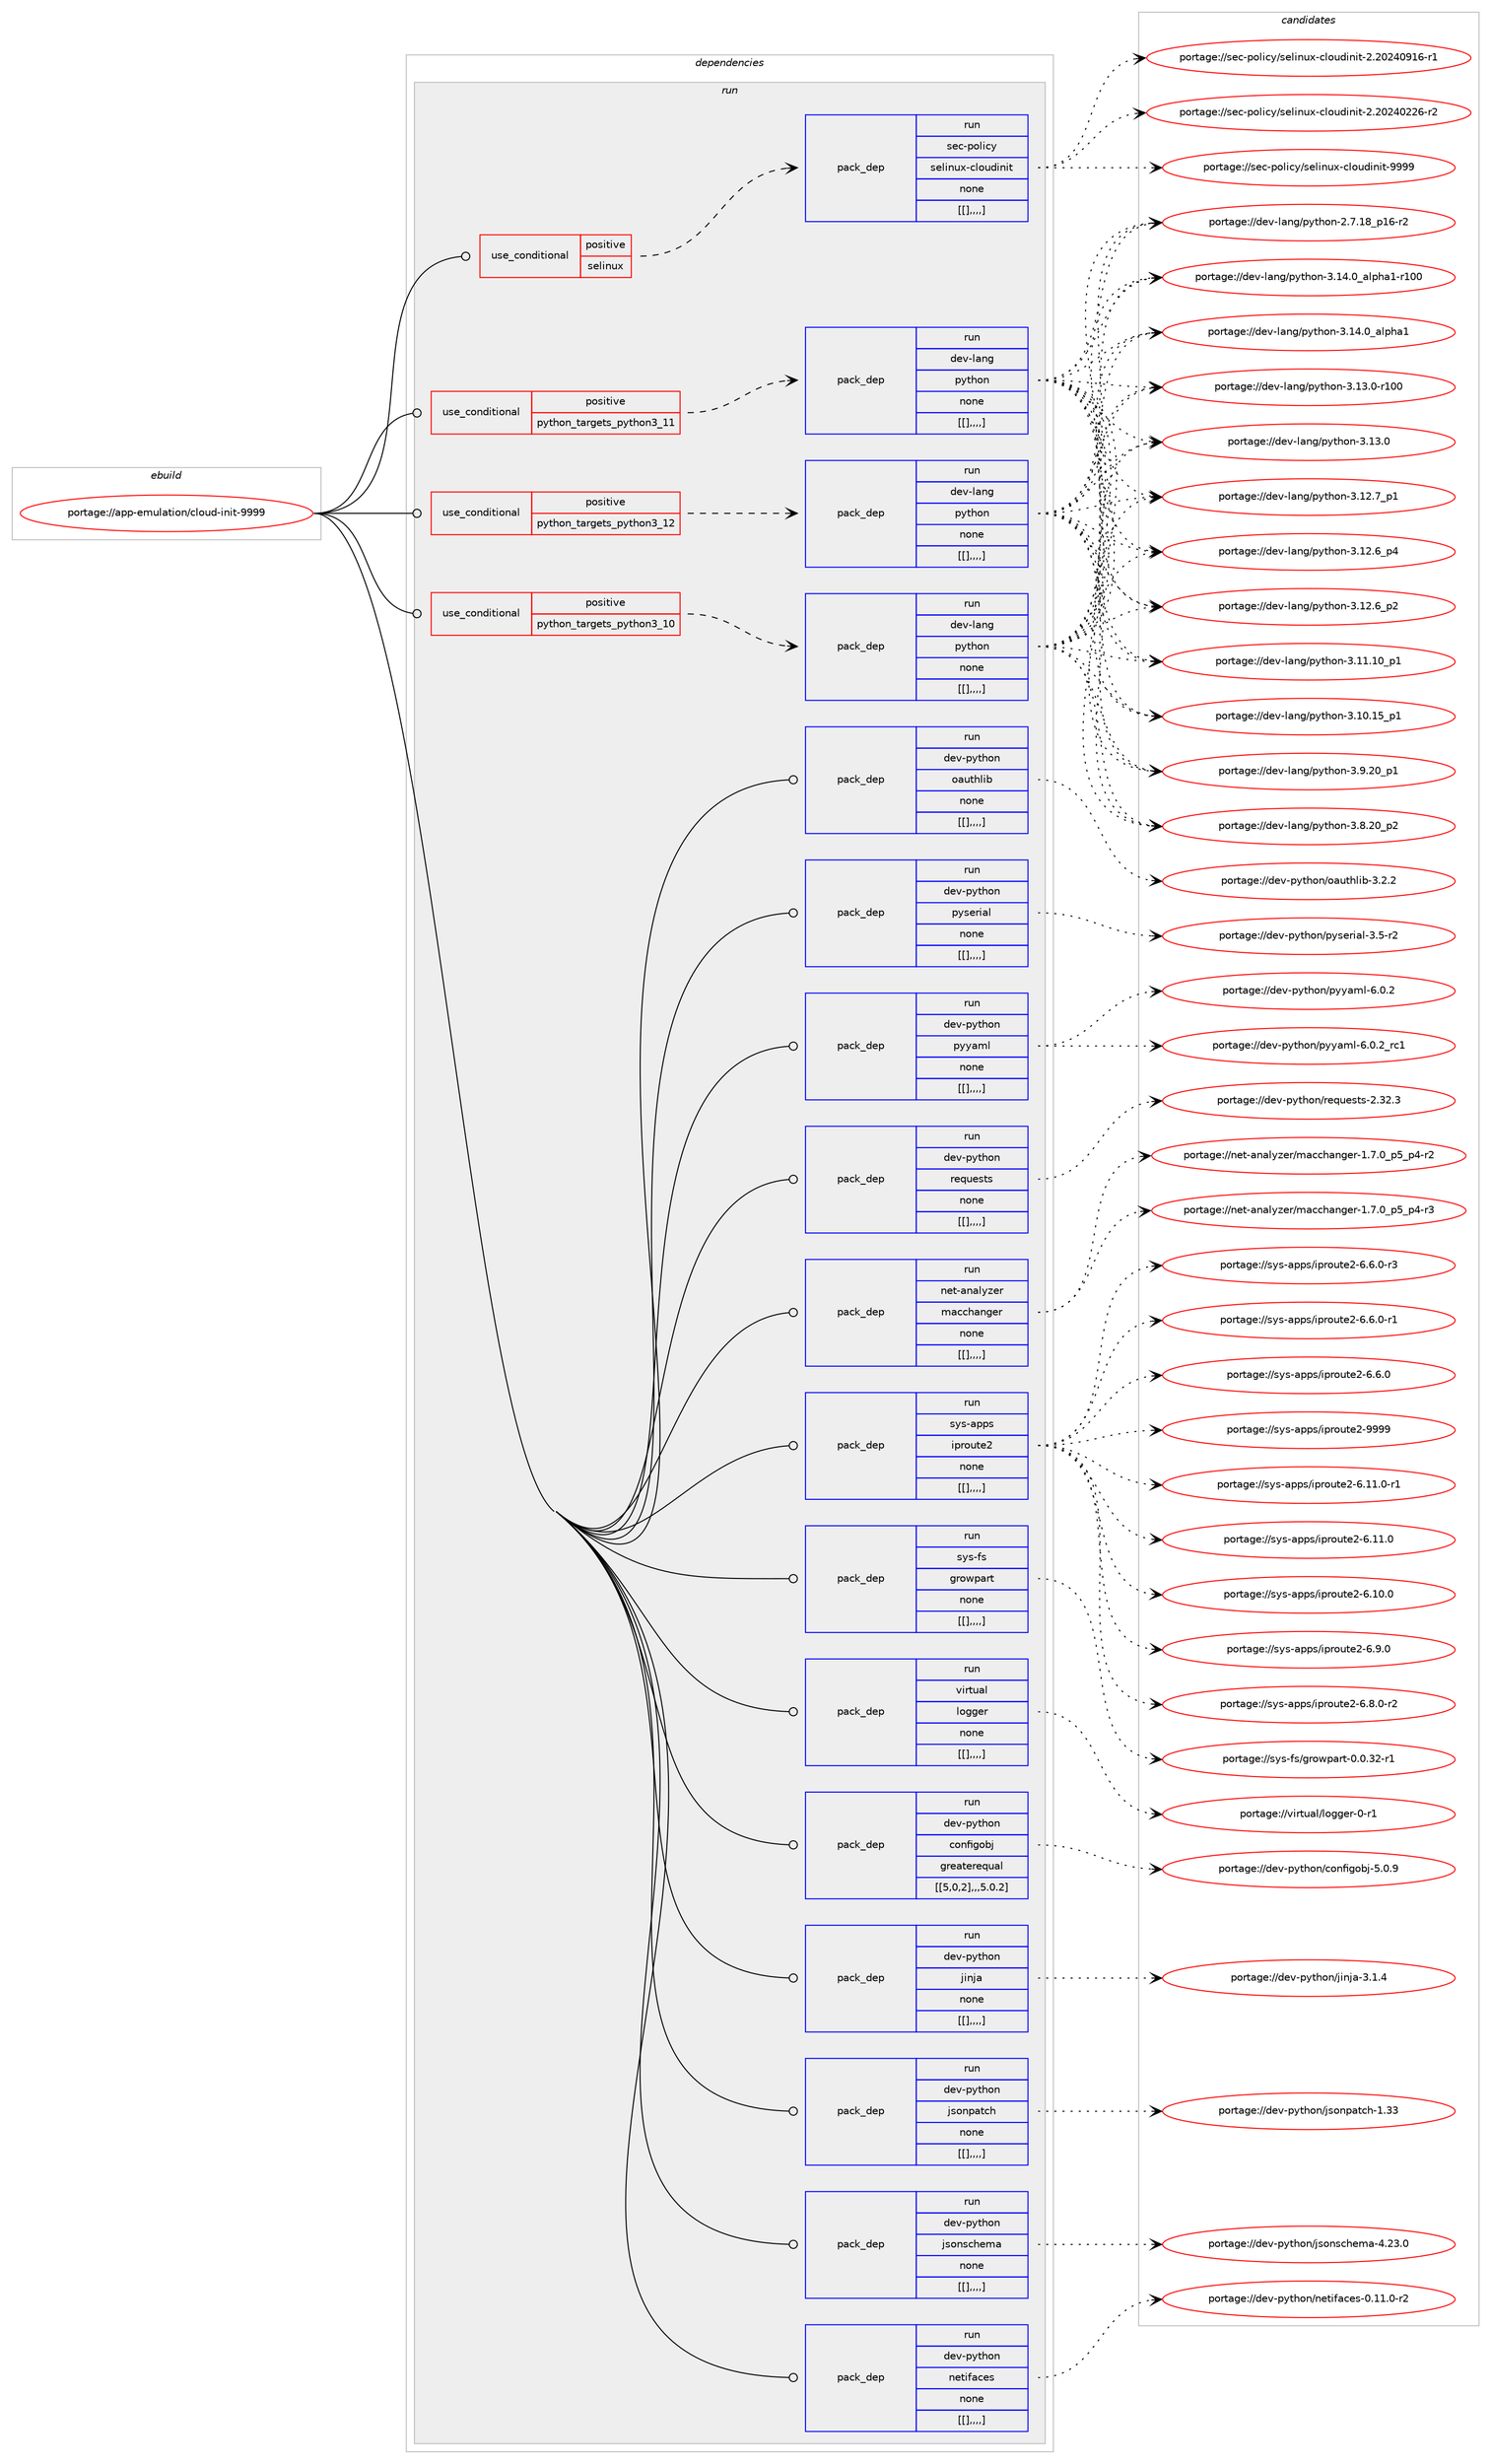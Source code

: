 digraph prolog {

# *************
# Graph options
# *************

newrank=true;
concentrate=true;
compound=true;
graph [rankdir=LR,fontname=Helvetica,fontsize=10,ranksep=1.5];#, ranksep=2.5, nodesep=0.2];
edge  [arrowhead=vee];
node  [fontname=Helvetica,fontsize=10];

# **********
# The ebuild
# **********

subgraph cluster_leftcol {
color=gray;
label=<<i>ebuild</i>>;
id [label="portage://app-emulation/cloud-init-9999", color=red, width=4, href="../app-emulation/cloud-init-9999.svg"];
}

# ****************
# The dependencies
# ****************

subgraph cluster_midcol {
color=gray;
label=<<i>dependencies</i>>;
subgraph cluster_compile {
fillcolor="#eeeeee";
style=filled;
label=<<i>compile</i>>;
}
subgraph cluster_compileandrun {
fillcolor="#eeeeee";
style=filled;
label=<<i>compile and run</i>>;
}
subgraph cluster_run {
fillcolor="#eeeeee";
style=filled;
label=<<i>run</i>>;
subgraph cond6670 {
dependency24536 [label=<<TABLE BORDER="0" CELLBORDER="1" CELLSPACING="0" CELLPADDING="4"><TR><TD ROWSPAN="3" CELLPADDING="10">use_conditional</TD></TR><TR><TD>positive</TD></TR><TR><TD>python_targets_python3_10</TD></TR></TABLE>>, shape=none, color=red];
subgraph pack17708 {
dependency24538 [label=<<TABLE BORDER="0" CELLBORDER="1" CELLSPACING="0" CELLPADDING="4" WIDTH="220"><TR><TD ROWSPAN="6" CELLPADDING="30">pack_dep</TD></TR><TR><TD WIDTH="110">run</TD></TR><TR><TD>dev-lang</TD></TR><TR><TD>python</TD></TR><TR><TD>none</TD></TR><TR><TD>[[],,,,]</TD></TR></TABLE>>, shape=none, color=blue];
}
dependency24536:e -> dependency24538:w [weight=20,style="dashed",arrowhead="vee"];
}
id:e -> dependency24536:w [weight=20,style="solid",arrowhead="odot"];
subgraph cond6674 {
dependency24548 [label=<<TABLE BORDER="0" CELLBORDER="1" CELLSPACING="0" CELLPADDING="4"><TR><TD ROWSPAN="3" CELLPADDING="10">use_conditional</TD></TR><TR><TD>positive</TD></TR><TR><TD>python_targets_python3_11</TD></TR></TABLE>>, shape=none, color=red];
subgraph pack17717 {
dependency24550 [label=<<TABLE BORDER="0" CELLBORDER="1" CELLSPACING="0" CELLPADDING="4" WIDTH="220"><TR><TD ROWSPAN="6" CELLPADDING="30">pack_dep</TD></TR><TR><TD WIDTH="110">run</TD></TR><TR><TD>dev-lang</TD></TR><TR><TD>python</TD></TR><TR><TD>none</TD></TR><TR><TD>[[],,,,]</TD></TR></TABLE>>, shape=none, color=blue];
}
dependency24548:e -> dependency24550:w [weight=20,style="dashed",arrowhead="vee"];
}
id:e -> dependency24548:w [weight=20,style="solid",arrowhead="odot"];
subgraph cond6678 {
dependency24560 [label=<<TABLE BORDER="0" CELLBORDER="1" CELLSPACING="0" CELLPADDING="4"><TR><TD ROWSPAN="3" CELLPADDING="10">use_conditional</TD></TR><TR><TD>positive</TD></TR><TR><TD>python_targets_python3_12</TD></TR></TABLE>>, shape=none, color=red];
subgraph pack17726 {
dependency24571 [label=<<TABLE BORDER="0" CELLBORDER="1" CELLSPACING="0" CELLPADDING="4" WIDTH="220"><TR><TD ROWSPAN="6" CELLPADDING="30">pack_dep</TD></TR><TR><TD WIDTH="110">run</TD></TR><TR><TD>dev-lang</TD></TR><TR><TD>python</TD></TR><TR><TD>none</TD></TR><TR><TD>[[],,,,]</TD></TR></TABLE>>, shape=none, color=blue];
}
dependency24560:e -> dependency24571:w [weight=20,style="dashed",arrowhead="vee"];
}
id:e -> dependency24560:w [weight=20,style="solid",arrowhead="odot"];
subgraph cond6685 {
dependency24576 [label=<<TABLE BORDER="0" CELLBORDER="1" CELLSPACING="0" CELLPADDING="4"><TR><TD ROWSPAN="3" CELLPADDING="10">use_conditional</TD></TR><TR><TD>positive</TD></TR><TR><TD>selinux</TD></TR></TABLE>>, shape=none, color=red];
subgraph pack17735 {
dependency24582 [label=<<TABLE BORDER="0" CELLBORDER="1" CELLSPACING="0" CELLPADDING="4" WIDTH="220"><TR><TD ROWSPAN="6" CELLPADDING="30">pack_dep</TD></TR><TR><TD WIDTH="110">run</TD></TR><TR><TD>sec-policy</TD></TR><TR><TD>selinux-cloudinit</TD></TR><TR><TD>none</TD></TR><TR><TD>[[],,,,]</TD></TR></TABLE>>, shape=none, color=blue];
}
dependency24576:e -> dependency24582:w [weight=20,style="dashed",arrowhead="vee"];
}
id:e -> dependency24576:w [weight=20,style="solid",arrowhead="odot"];
subgraph pack17741 {
dependency24594 [label=<<TABLE BORDER="0" CELLBORDER="1" CELLSPACING="0" CELLPADDING="4" WIDTH="220"><TR><TD ROWSPAN="6" CELLPADDING="30">pack_dep</TD></TR><TR><TD WIDTH="110">run</TD></TR><TR><TD>dev-python</TD></TR><TR><TD>configobj</TD></TR><TR><TD>greaterequal</TD></TR><TR><TD>[[5,0,2],,,5.0.2]</TD></TR></TABLE>>, shape=none, color=blue];
}
id:e -> dependency24594:w [weight=20,style="solid",arrowhead="odot"];
subgraph pack17752 {
dependency24609 [label=<<TABLE BORDER="0" CELLBORDER="1" CELLSPACING="0" CELLPADDING="4" WIDTH="220"><TR><TD ROWSPAN="6" CELLPADDING="30">pack_dep</TD></TR><TR><TD WIDTH="110">run</TD></TR><TR><TD>dev-python</TD></TR><TR><TD>jinja</TD></TR><TR><TD>none</TD></TR><TR><TD>[[],,,,]</TD></TR></TABLE>>, shape=none, color=blue];
}
id:e -> dependency24609:w [weight=20,style="solid",arrowhead="odot"];
subgraph pack17758 {
dependency24624 [label=<<TABLE BORDER="0" CELLBORDER="1" CELLSPACING="0" CELLPADDING="4" WIDTH="220"><TR><TD ROWSPAN="6" CELLPADDING="30">pack_dep</TD></TR><TR><TD WIDTH="110">run</TD></TR><TR><TD>dev-python</TD></TR><TR><TD>jsonpatch</TD></TR><TR><TD>none</TD></TR><TR><TD>[[],,,,]</TD></TR></TABLE>>, shape=none, color=blue];
}
id:e -> dependency24624:w [weight=20,style="solid",arrowhead="odot"];
subgraph pack17773 {
dependency24643 [label=<<TABLE BORDER="0" CELLBORDER="1" CELLSPACING="0" CELLPADDING="4" WIDTH="220"><TR><TD ROWSPAN="6" CELLPADDING="30">pack_dep</TD></TR><TR><TD WIDTH="110">run</TD></TR><TR><TD>dev-python</TD></TR><TR><TD>jsonschema</TD></TR><TR><TD>none</TD></TR><TR><TD>[[],,,,]</TD></TR></TABLE>>, shape=none, color=blue];
}
id:e -> dependency24643:w [weight=20,style="solid",arrowhead="odot"];
subgraph pack17782 {
dependency24648 [label=<<TABLE BORDER="0" CELLBORDER="1" CELLSPACING="0" CELLPADDING="4" WIDTH="220"><TR><TD ROWSPAN="6" CELLPADDING="30">pack_dep</TD></TR><TR><TD WIDTH="110">run</TD></TR><TR><TD>dev-python</TD></TR><TR><TD>netifaces</TD></TR><TR><TD>none</TD></TR><TR><TD>[[],,,,]</TD></TR></TABLE>>, shape=none, color=blue];
}
id:e -> dependency24648:w [weight=20,style="solid",arrowhead="odot"];
subgraph pack17785 {
dependency24663 [label=<<TABLE BORDER="0" CELLBORDER="1" CELLSPACING="0" CELLPADDING="4" WIDTH="220"><TR><TD ROWSPAN="6" CELLPADDING="30">pack_dep</TD></TR><TR><TD WIDTH="110">run</TD></TR><TR><TD>dev-python</TD></TR><TR><TD>oauthlib</TD></TR><TR><TD>none</TD></TR><TR><TD>[[],,,,]</TD></TR></TABLE>>, shape=none, color=blue];
}
id:e -> dependency24663:w [weight=20,style="solid",arrowhead="odot"];
subgraph pack17796 {
dependency24672 [label=<<TABLE BORDER="0" CELLBORDER="1" CELLSPACING="0" CELLPADDING="4" WIDTH="220"><TR><TD ROWSPAN="6" CELLPADDING="30">pack_dep</TD></TR><TR><TD WIDTH="110">run</TD></TR><TR><TD>dev-python</TD></TR><TR><TD>pyserial</TD></TR><TR><TD>none</TD></TR><TR><TD>[[],,,,]</TD></TR></TABLE>>, shape=none, color=blue];
}
id:e -> dependency24672:w [weight=20,style="solid",arrowhead="odot"];
subgraph pack17808 {
dependency24696 [label=<<TABLE BORDER="0" CELLBORDER="1" CELLSPACING="0" CELLPADDING="4" WIDTH="220"><TR><TD ROWSPAN="6" CELLPADDING="30">pack_dep</TD></TR><TR><TD WIDTH="110">run</TD></TR><TR><TD>dev-python</TD></TR><TR><TD>pyyaml</TD></TR><TR><TD>none</TD></TR><TR><TD>[[],,,,]</TD></TR></TABLE>>, shape=none, color=blue];
}
id:e -> dependency24696:w [weight=20,style="solid",arrowhead="odot"];
subgraph pack17823 {
dependency24702 [label=<<TABLE BORDER="0" CELLBORDER="1" CELLSPACING="0" CELLPADDING="4" WIDTH="220"><TR><TD ROWSPAN="6" CELLPADDING="30">pack_dep</TD></TR><TR><TD WIDTH="110">run</TD></TR><TR><TD>dev-python</TD></TR><TR><TD>requests</TD></TR><TR><TD>none</TD></TR><TR><TD>[[],,,,]</TD></TR></TABLE>>, shape=none, color=blue];
}
id:e -> dependency24702:w [weight=20,style="solid",arrowhead="odot"];
subgraph pack17825 {
dependency24733 [label=<<TABLE BORDER="0" CELLBORDER="1" CELLSPACING="0" CELLPADDING="4" WIDTH="220"><TR><TD ROWSPAN="6" CELLPADDING="30">pack_dep</TD></TR><TR><TD WIDTH="110">run</TD></TR><TR><TD>net-analyzer</TD></TR><TR><TD>macchanger</TD></TR><TR><TD>none</TD></TR><TR><TD>[[],,,,]</TD></TR></TABLE>>, shape=none, color=blue];
}
id:e -> dependency24733:w [weight=20,style="solid",arrowhead="odot"];
subgraph pack17873 {
dependency24770 [label=<<TABLE BORDER="0" CELLBORDER="1" CELLSPACING="0" CELLPADDING="4" WIDTH="220"><TR><TD ROWSPAN="6" CELLPADDING="30">pack_dep</TD></TR><TR><TD WIDTH="110">run</TD></TR><TR><TD>sys-apps</TD></TR><TR><TD>iproute2</TD></TR><TR><TD>none</TD></TR><TR><TD>[[],,,,]</TD></TR></TABLE>>, shape=none, color=blue];
}
id:e -> dependency24770:w [weight=20,style="solid",arrowhead="odot"];
subgraph pack17884 {
dependency24791 [label=<<TABLE BORDER="0" CELLBORDER="1" CELLSPACING="0" CELLPADDING="4" WIDTH="220"><TR><TD ROWSPAN="6" CELLPADDING="30">pack_dep</TD></TR><TR><TD WIDTH="110">run</TD></TR><TR><TD>sys-fs</TD></TR><TR><TD>growpart</TD></TR><TR><TD>none</TD></TR><TR><TD>[[],,,,]</TD></TR></TABLE>>, shape=none, color=blue];
}
id:e -> dependency24791:w [weight=20,style="solid",arrowhead="odot"];
subgraph pack17913 {
dependency24817 [label=<<TABLE BORDER="0" CELLBORDER="1" CELLSPACING="0" CELLPADDING="4" WIDTH="220"><TR><TD ROWSPAN="6" CELLPADDING="30">pack_dep</TD></TR><TR><TD WIDTH="110">run</TD></TR><TR><TD>virtual</TD></TR><TR><TD>logger</TD></TR><TR><TD>none</TD></TR><TR><TD>[[],,,,]</TD></TR></TABLE>>, shape=none, color=blue];
}
id:e -> dependency24817:w [weight=20,style="solid",arrowhead="odot"];
}
}

# **************
# The candidates
# **************

subgraph cluster_choices {
rank=same;
color=gray;
label=<<i>candidates</i>>;

subgraph choice17697 {
color=black;
nodesep=1;
choice100101118451089711010347112121116104111110455146495246489597108112104974945114494848 [label="portage://dev-lang/python-3.14.0_alpha1-r100", color=red, width=4,href="../dev-lang/python-3.14.0_alpha1-r100.svg"];
choice1001011184510897110103471121211161041111104551464952464895971081121049749 [label="portage://dev-lang/python-3.14.0_alpha1", color=red, width=4,href="../dev-lang/python-3.14.0_alpha1.svg"];
choice1001011184510897110103471121211161041111104551464951464845114494848 [label="portage://dev-lang/python-3.13.0-r100", color=red, width=4,href="../dev-lang/python-3.13.0-r100.svg"];
choice10010111845108971101034711212111610411111045514649514648 [label="portage://dev-lang/python-3.13.0", color=red, width=4,href="../dev-lang/python-3.13.0.svg"];
choice100101118451089711010347112121116104111110455146495046559511249 [label="portage://dev-lang/python-3.12.7_p1", color=red, width=4,href="../dev-lang/python-3.12.7_p1.svg"];
choice100101118451089711010347112121116104111110455146495046549511252 [label="portage://dev-lang/python-3.12.6_p4", color=red, width=4,href="../dev-lang/python-3.12.6_p4.svg"];
choice100101118451089711010347112121116104111110455146495046549511250 [label="portage://dev-lang/python-3.12.6_p2", color=red, width=4,href="../dev-lang/python-3.12.6_p2.svg"];
choice10010111845108971101034711212111610411111045514649494649489511249 [label="portage://dev-lang/python-3.11.10_p1", color=red, width=4,href="../dev-lang/python-3.11.10_p1.svg"];
choice10010111845108971101034711212111610411111045514649484649539511249 [label="portage://dev-lang/python-3.10.15_p1", color=red, width=4,href="../dev-lang/python-3.10.15_p1.svg"];
choice100101118451089711010347112121116104111110455146574650489511249 [label="portage://dev-lang/python-3.9.20_p1", color=red, width=4,href="../dev-lang/python-3.9.20_p1.svg"];
choice100101118451089711010347112121116104111110455146564650489511250 [label="portage://dev-lang/python-3.8.20_p2", color=red, width=4,href="../dev-lang/python-3.8.20_p2.svg"];
choice100101118451089711010347112121116104111110455046554649569511249544511450 [label="portage://dev-lang/python-2.7.18_p16-r2", color=red, width=4,href="../dev-lang/python-2.7.18_p16-r2.svg"];
dependency24538:e -> choice100101118451089711010347112121116104111110455146495246489597108112104974945114494848:w [style=dotted,weight="100"];
dependency24538:e -> choice1001011184510897110103471121211161041111104551464952464895971081121049749:w [style=dotted,weight="100"];
dependency24538:e -> choice1001011184510897110103471121211161041111104551464951464845114494848:w [style=dotted,weight="100"];
dependency24538:e -> choice10010111845108971101034711212111610411111045514649514648:w [style=dotted,weight="100"];
dependency24538:e -> choice100101118451089711010347112121116104111110455146495046559511249:w [style=dotted,weight="100"];
dependency24538:e -> choice100101118451089711010347112121116104111110455146495046549511252:w [style=dotted,weight="100"];
dependency24538:e -> choice100101118451089711010347112121116104111110455146495046549511250:w [style=dotted,weight="100"];
dependency24538:e -> choice10010111845108971101034711212111610411111045514649494649489511249:w [style=dotted,weight="100"];
dependency24538:e -> choice10010111845108971101034711212111610411111045514649484649539511249:w [style=dotted,weight="100"];
dependency24538:e -> choice100101118451089711010347112121116104111110455146574650489511249:w [style=dotted,weight="100"];
dependency24538:e -> choice100101118451089711010347112121116104111110455146564650489511250:w [style=dotted,weight="100"];
dependency24538:e -> choice100101118451089711010347112121116104111110455046554649569511249544511450:w [style=dotted,weight="100"];
}
subgraph choice17702 {
color=black;
nodesep=1;
choice100101118451089711010347112121116104111110455146495246489597108112104974945114494848 [label="portage://dev-lang/python-3.14.0_alpha1-r100", color=red, width=4,href="../dev-lang/python-3.14.0_alpha1-r100.svg"];
choice1001011184510897110103471121211161041111104551464952464895971081121049749 [label="portage://dev-lang/python-3.14.0_alpha1", color=red, width=4,href="../dev-lang/python-3.14.0_alpha1.svg"];
choice1001011184510897110103471121211161041111104551464951464845114494848 [label="portage://dev-lang/python-3.13.0-r100", color=red, width=4,href="../dev-lang/python-3.13.0-r100.svg"];
choice10010111845108971101034711212111610411111045514649514648 [label="portage://dev-lang/python-3.13.0", color=red, width=4,href="../dev-lang/python-3.13.0.svg"];
choice100101118451089711010347112121116104111110455146495046559511249 [label="portage://dev-lang/python-3.12.7_p1", color=red, width=4,href="../dev-lang/python-3.12.7_p1.svg"];
choice100101118451089711010347112121116104111110455146495046549511252 [label="portage://dev-lang/python-3.12.6_p4", color=red, width=4,href="../dev-lang/python-3.12.6_p4.svg"];
choice100101118451089711010347112121116104111110455146495046549511250 [label="portage://dev-lang/python-3.12.6_p2", color=red, width=4,href="../dev-lang/python-3.12.6_p2.svg"];
choice10010111845108971101034711212111610411111045514649494649489511249 [label="portage://dev-lang/python-3.11.10_p1", color=red, width=4,href="../dev-lang/python-3.11.10_p1.svg"];
choice10010111845108971101034711212111610411111045514649484649539511249 [label="portage://dev-lang/python-3.10.15_p1", color=red, width=4,href="../dev-lang/python-3.10.15_p1.svg"];
choice100101118451089711010347112121116104111110455146574650489511249 [label="portage://dev-lang/python-3.9.20_p1", color=red, width=4,href="../dev-lang/python-3.9.20_p1.svg"];
choice100101118451089711010347112121116104111110455146564650489511250 [label="portage://dev-lang/python-3.8.20_p2", color=red, width=4,href="../dev-lang/python-3.8.20_p2.svg"];
choice100101118451089711010347112121116104111110455046554649569511249544511450 [label="portage://dev-lang/python-2.7.18_p16-r2", color=red, width=4,href="../dev-lang/python-2.7.18_p16-r2.svg"];
dependency24550:e -> choice100101118451089711010347112121116104111110455146495246489597108112104974945114494848:w [style=dotted,weight="100"];
dependency24550:e -> choice1001011184510897110103471121211161041111104551464952464895971081121049749:w [style=dotted,weight="100"];
dependency24550:e -> choice1001011184510897110103471121211161041111104551464951464845114494848:w [style=dotted,weight="100"];
dependency24550:e -> choice10010111845108971101034711212111610411111045514649514648:w [style=dotted,weight="100"];
dependency24550:e -> choice100101118451089711010347112121116104111110455146495046559511249:w [style=dotted,weight="100"];
dependency24550:e -> choice100101118451089711010347112121116104111110455146495046549511252:w [style=dotted,weight="100"];
dependency24550:e -> choice100101118451089711010347112121116104111110455146495046549511250:w [style=dotted,weight="100"];
dependency24550:e -> choice10010111845108971101034711212111610411111045514649494649489511249:w [style=dotted,weight="100"];
dependency24550:e -> choice10010111845108971101034711212111610411111045514649484649539511249:w [style=dotted,weight="100"];
dependency24550:e -> choice100101118451089711010347112121116104111110455146574650489511249:w [style=dotted,weight="100"];
dependency24550:e -> choice100101118451089711010347112121116104111110455146564650489511250:w [style=dotted,weight="100"];
dependency24550:e -> choice100101118451089711010347112121116104111110455046554649569511249544511450:w [style=dotted,weight="100"];
}
subgraph choice17703 {
color=black;
nodesep=1;
choice100101118451089711010347112121116104111110455146495246489597108112104974945114494848 [label="portage://dev-lang/python-3.14.0_alpha1-r100", color=red, width=4,href="../dev-lang/python-3.14.0_alpha1-r100.svg"];
choice1001011184510897110103471121211161041111104551464952464895971081121049749 [label="portage://dev-lang/python-3.14.0_alpha1", color=red, width=4,href="../dev-lang/python-3.14.0_alpha1.svg"];
choice1001011184510897110103471121211161041111104551464951464845114494848 [label="portage://dev-lang/python-3.13.0-r100", color=red, width=4,href="../dev-lang/python-3.13.0-r100.svg"];
choice10010111845108971101034711212111610411111045514649514648 [label="portage://dev-lang/python-3.13.0", color=red, width=4,href="../dev-lang/python-3.13.0.svg"];
choice100101118451089711010347112121116104111110455146495046559511249 [label="portage://dev-lang/python-3.12.7_p1", color=red, width=4,href="../dev-lang/python-3.12.7_p1.svg"];
choice100101118451089711010347112121116104111110455146495046549511252 [label="portage://dev-lang/python-3.12.6_p4", color=red, width=4,href="../dev-lang/python-3.12.6_p4.svg"];
choice100101118451089711010347112121116104111110455146495046549511250 [label="portage://dev-lang/python-3.12.6_p2", color=red, width=4,href="../dev-lang/python-3.12.6_p2.svg"];
choice10010111845108971101034711212111610411111045514649494649489511249 [label="portage://dev-lang/python-3.11.10_p1", color=red, width=4,href="../dev-lang/python-3.11.10_p1.svg"];
choice10010111845108971101034711212111610411111045514649484649539511249 [label="portage://dev-lang/python-3.10.15_p1", color=red, width=4,href="../dev-lang/python-3.10.15_p1.svg"];
choice100101118451089711010347112121116104111110455146574650489511249 [label="portage://dev-lang/python-3.9.20_p1", color=red, width=4,href="../dev-lang/python-3.9.20_p1.svg"];
choice100101118451089711010347112121116104111110455146564650489511250 [label="portage://dev-lang/python-3.8.20_p2", color=red, width=4,href="../dev-lang/python-3.8.20_p2.svg"];
choice100101118451089711010347112121116104111110455046554649569511249544511450 [label="portage://dev-lang/python-2.7.18_p16-r2", color=red, width=4,href="../dev-lang/python-2.7.18_p16-r2.svg"];
dependency24571:e -> choice100101118451089711010347112121116104111110455146495246489597108112104974945114494848:w [style=dotted,weight="100"];
dependency24571:e -> choice1001011184510897110103471121211161041111104551464952464895971081121049749:w [style=dotted,weight="100"];
dependency24571:e -> choice1001011184510897110103471121211161041111104551464951464845114494848:w [style=dotted,weight="100"];
dependency24571:e -> choice10010111845108971101034711212111610411111045514649514648:w [style=dotted,weight="100"];
dependency24571:e -> choice100101118451089711010347112121116104111110455146495046559511249:w [style=dotted,weight="100"];
dependency24571:e -> choice100101118451089711010347112121116104111110455146495046549511252:w [style=dotted,weight="100"];
dependency24571:e -> choice100101118451089711010347112121116104111110455146495046549511250:w [style=dotted,weight="100"];
dependency24571:e -> choice10010111845108971101034711212111610411111045514649494649489511249:w [style=dotted,weight="100"];
dependency24571:e -> choice10010111845108971101034711212111610411111045514649484649539511249:w [style=dotted,weight="100"];
dependency24571:e -> choice100101118451089711010347112121116104111110455146574650489511249:w [style=dotted,weight="100"];
dependency24571:e -> choice100101118451089711010347112121116104111110455146564650489511250:w [style=dotted,weight="100"];
dependency24571:e -> choice100101118451089711010347112121116104111110455046554649569511249544511450:w [style=dotted,weight="100"];
}
subgraph choice17710 {
color=black;
nodesep=1;
choice1151019945112111108105991214711510110810511011712045991081111171001051101051164557575757 [label="portage://sec-policy/selinux-cloudinit-9999", color=red, width=4,href="../sec-policy/selinux-cloudinit-9999.svg"];
choice11510199451121111081059912147115101108105110117120459910811111710010511010511645504650485052485749544511449 [label="portage://sec-policy/selinux-cloudinit-2.20240916-r1", color=red, width=4,href="../sec-policy/selinux-cloudinit-2.20240916-r1.svg"];
choice11510199451121111081059912147115101108105110117120459910811111710010511010511645504650485052485050544511450 [label="portage://sec-policy/selinux-cloudinit-2.20240226-r2", color=red, width=4,href="../sec-policy/selinux-cloudinit-2.20240226-r2.svg"];
dependency24582:e -> choice1151019945112111108105991214711510110810511011712045991081111171001051101051164557575757:w [style=dotted,weight="100"];
dependency24582:e -> choice11510199451121111081059912147115101108105110117120459910811111710010511010511645504650485052485749544511449:w [style=dotted,weight="100"];
dependency24582:e -> choice11510199451121111081059912147115101108105110117120459910811111710010511010511645504650485052485050544511450:w [style=dotted,weight="100"];
}
subgraph choice17711 {
color=black;
nodesep=1;
choice10010111845112121116104111110479911111010210510311198106455346484657 [label="portage://dev-python/configobj-5.0.9", color=red, width=4,href="../dev-python/configobj-5.0.9.svg"];
dependency24594:e -> choice10010111845112121116104111110479911111010210510311198106455346484657:w [style=dotted,weight="100"];
}
subgraph choice17721 {
color=black;
nodesep=1;
choice100101118451121211161041111104710610511010697455146494652 [label="portage://dev-python/jinja-3.1.4", color=red, width=4,href="../dev-python/jinja-3.1.4.svg"];
dependency24609:e -> choice100101118451121211161041111104710610511010697455146494652:w [style=dotted,weight="100"];
}
subgraph choice17722 {
color=black;
nodesep=1;
choice100101118451121211161041111104710611511111011297116991044549465151 [label="portage://dev-python/jsonpatch-1.33", color=red, width=4,href="../dev-python/jsonpatch-1.33.svg"];
dependency24624:e -> choice100101118451121211161041111104710611511111011297116991044549465151:w [style=dotted,weight="100"];
}
subgraph choice17724 {
color=black;
nodesep=1;
choice1001011184511212111610411111047106115111110115991041011099745524650514648 [label="portage://dev-python/jsonschema-4.23.0", color=red, width=4,href="../dev-python/jsonschema-4.23.0.svg"];
dependency24643:e -> choice1001011184511212111610411111047106115111110115991041011099745524650514648:w [style=dotted,weight="100"];
}
subgraph choice17726 {
color=black;
nodesep=1;
choice10010111845112121116104111110471101011161051029799101115454846494946484511450 [label="portage://dev-python/netifaces-0.11.0-r2", color=red, width=4,href="../dev-python/netifaces-0.11.0-r2.svg"];
dependency24648:e -> choice10010111845112121116104111110471101011161051029799101115454846494946484511450:w [style=dotted,weight="100"];
}
subgraph choice17728 {
color=black;
nodesep=1;
choice10010111845112121116104111110471119711711610410810598455146504650 [label="portage://dev-python/oauthlib-3.2.2", color=red, width=4,href="../dev-python/oauthlib-3.2.2.svg"];
dependency24663:e -> choice10010111845112121116104111110471119711711610410810598455146504650:w [style=dotted,weight="100"];
}
subgraph choice17729 {
color=black;
nodesep=1;
choice100101118451121211161041111104711212111510111410597108455146534511450 [label="portage://dev-python/pyserial-3.5-r2", color=red, width=4,href="../dev-python/pyserial-3.5-r2.svg"];
dependency24672:e -> choice100101118451121211161041111104711212111510111410597108455146534511450:w [style=dotted,weight="100"];
}
subgraph choice17732 {
color=black;
nodesep=1;
choice100101118451121211161041111104711212112197109108455446484650951149949 [label="portage://dev-python/pyyaml-6.0.2_rc1", color=red, width=4,href="../dev-python/pyyaml-6.0.2_rc1.svg"];
choice100101118451121211161041111104711212112197109108455446484650 [label="portage://dev-python/pyyaml-6.0.2", color=red, width=4,href="../dev-python/pyyaml-6.0.2.svg"];
dependency24696:e -> choice100101118451121211161041111104711212112197109108455446484650951149949:w [style=dotted,weight="100"];
dependency24696:e -> choice100101118451121211161041111104711212112197109108455446484650:w [style=dotted,weight="100"];
}
subgraph choice17733 {
color=black;
nodesep=1;
choice100101118451121211161041111104711410111311710111511611545504651504651 [label="portage://dev-python/requests-2.32.3", color=red, width=4,href="../dev-python/requests-2.32.3.svg"];
dependency24702:e -> choice100101118451121211161041111104711410111311710111511611545504651504651:w [style=dotted,weight="100"];
}
subgraph choice17736 {
color=black;
nodesep=1;
choice1101011164597110971081211221011144710997999910497110103101114454946554648951125395112524511451 [label="portage://net-analyzer/macchanger-1.7.0_p5_p4-r3", color=red, width=4,href="../net-analyzer/macchanger-1.7.0_p5_p4-r3.svg"];
choice1101011164597110971081211221011144710997999910497110103101114454946554648951125395112524511450 [label="portage://net-analyzer/macchanger-1.7.0_p5_p4-r2", color=red, width=4,href="../net-analyzer/macchanger-1.7.0_p5_p4-r2.svg"];
dependency24733:e -> choice1101011164597110971081211221011144710997999910497110103101114454946554648951125395112524511451:w [style=dotted,weight="100"];
dependency24733:e -> choice1101011164597110971081211221011144710997999910497110103101114454946554648951125395112524511450:w [style=dotted,weight="100"];
}
subgraph choice17747 {
color=black;
nodesep=1;
choice115121115459711211211547105112114111117116101504557575757 [label="portage://sys-apps/iproute2-9999", color=red, width=4,href="../sys-apps/iproute2-9999.svg"];
choice11512111545971121121154710511211411111711610150455446494946484511449 [label="portage://sys-apps/iproute2-6.11.0-r1", color=red, width=4,href="../sys-apps/iproute2-6.11.0-r1.svg"];
choice1151211154597112112115471051121141111171161015045544649494648 [label="portage://sys-apps/iproute2-6.11.0", color=red, width=4,href="../sys-apps/iproute2-6.11.0.svg"];
choice1151211154597112112115471051121141111171161015045544649484648 [label="portage://sys-apps/iproute2-6.10.0", color=red, width=4,href="../sys-apps/iproute2-6.10.0.svg"];
choice11512111545971121121154710511211411111711610150455446574648 [label="portage://sys-apps/iproute2-6.9.0", color=red, width=4,href="../sys-apps/iproute2-6.9.0.svg"];
choice115121115459711211211547105112114111117116101504554465646484511450 [label="portage://sys-apps/iproute2-6.8.0-r2", color=red, width=4,href="../sys-apps/iproute2-6.8.0-r2.svg"];
choice115121115459711211211547105112114111117116101504554465446484511451 [label="portage://sys-apps/iproute2-6.6.0-r3", color=red, width=4,href="../sys-apps/iproute2-6.6.0-r3.svg"];
choice115121115459711211211547105112114111117116101504554465446484511449 [label="portage://sys-apps/iproute2-6.6.0-r1", color=red, width=4,href="../sys-apps/iproute2-6.6.0-r1.svg"];
choice11512111545971121121154710511211411111711610150455446544648 [label="portage://sys-apps/iproute2-6.6.0", color=red, width=4,href="../sys-apps/iproute2-6.6.0.svg"];
dependency24770:e -> choice115121115459711211211547105112114111117116101504557575757:w [style=dotted,weight="100"];
dependency24770:e -> choice11512111545971121121154710511211411111711610150455446494946484511449:w [style=dotted,weight="100"];
dependency24770:e -> choice1151211154597112112115471051121141111171161015045544649494648:w [style=dotted,weight="100"];
dependency24770:e -> choice1151211154597112112115471051121141111171161015045544649484648:w [style=dotted,weight="100"];
dependency24770:e -> choice11512111545971121121154710511211411111711610150455446574648:w [style=dotted,weight="100"];
dependency24770:e -> choice115121115459711211211547105112114111117116101504554465646484511450:w [style=dotted,weight="100"];
dependency24770:e -> choice115121115459711211211547105112114111117116101504554465446484511451:w [style=dotted,weight="100"];
dependency24770:e -> choice115121115459711211211547105112114111117116101504554465446484511449:w [style=dotted,weight="100"];
dependency24770:e -> choice11512111545971121121154710511211411111711610150455446544648:w [style=dotted,weight="100"];
}
subgraph choice17752 {
color=black;
nodesep=1;
choice115121115451021154710311411111911297114116454846484651504511449 [label="portage://sys-fs/growpart-0.0.32-r1", color=red, width=4,href="../sys-fs/growpart-0.0.32-r1.svg"];
dependency24791:e -> choice115121115451021154710311411111911297114116454846484651504511449:w [style=dotted,weight="100"];
}
subgraph choice17753 {
color=black;
nodesep=1;
choice118105114116117971084710811110310310111445484511449 [label="portage://virtual/logger-0-r1", color=red, width=4,href="../virtual/logger-0-r1.svg"];
dependency24817:e -> choice118105114116117971084710811110310310111445484511449:w [style=dotted,weight="100"];
}
}

}
